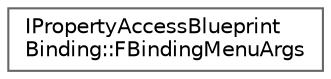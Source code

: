 digraph "Graphical Class Hierarchy"
{
 // INTERACTIVE_SVG=YES
 // LATEX_PDF_SIZE
  bgcolor="transparent";
  edge [fontname=Helvetica,fontsize=10,labelfontname=Helvetica,labelfontsize=10];
  node [fontname=Helvetica,fontsize=10,shape=box,height=0.2,width=0.4];
  rankdir="LR";
  Node0 [id="Node000000",label="IPropertyAccessBlueprint\lBinding::FBindingMenuArgs",height=0.2,width=0.4,color="grey40", fillcolor="white", style="filled",URL="$d2/d22/structIPropertyAccessBlueprintBinding_1_1FBindingMenuArgs.html",tooltip=" "];
}
